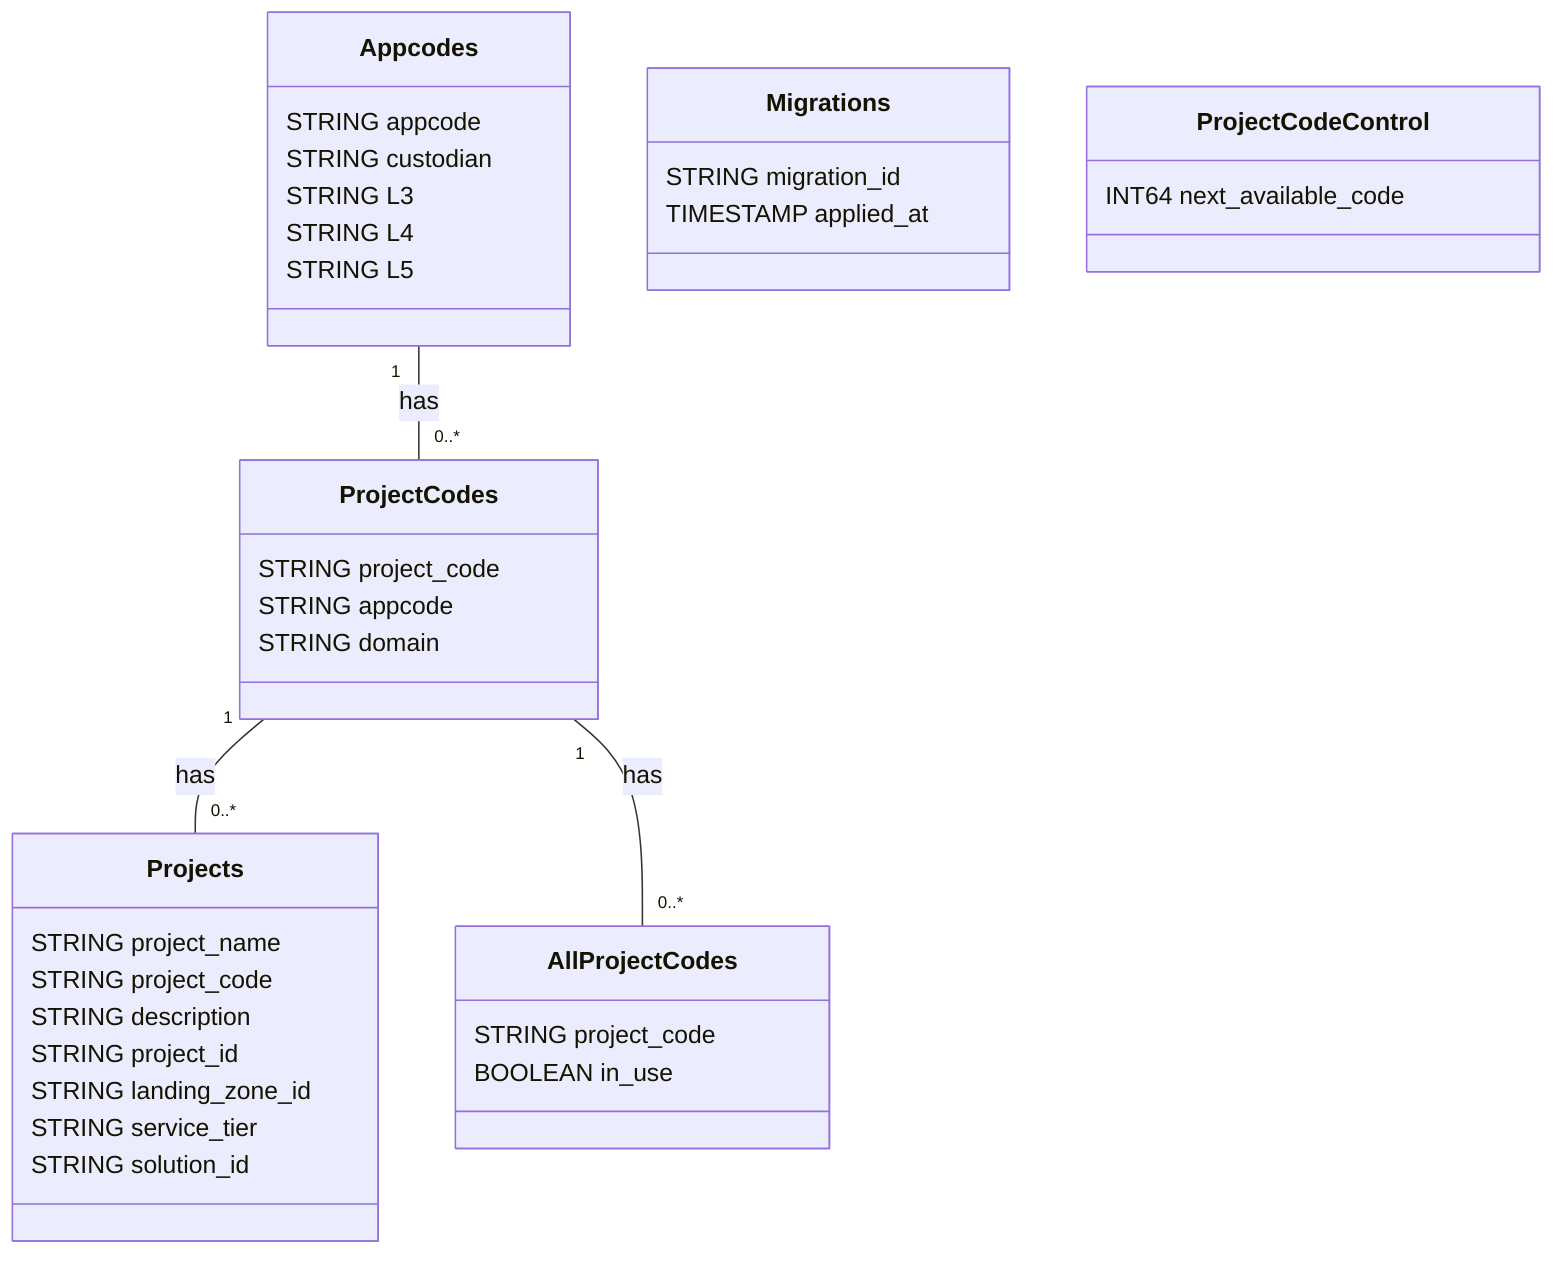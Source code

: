 classDiagram
    class Appcodes {
      STRING appcode
      STRING custodian
      STRING L3
      STRING L4
      STRING L5
    }

    class ProjectCodes {
      STRING project_code
      STRING appcode
      STRING domain
    }

    class Projects {
      STRING project_name
      STRING project_code
      STRING description
      STRING project_id
      STRING landing_zone_id
      STRING service_tier
      STRING solution_id
    }

    class Migrations {
      STRING migration_id
      TIMESTAMP applied_at
    }

    class ProjectCodeControl {
      INT64 next_available_code
    }

    class AllProjectCodes {
      STRING project_code
      BOOLEAN in_use
    }

    Appcodes "1" -- "0..*" ProjectCodes : has
    ProjectCodes "1" -- "0..*" Projects : has
    ProjectCodes "1" -- "0..*" AllProjectCodes : has